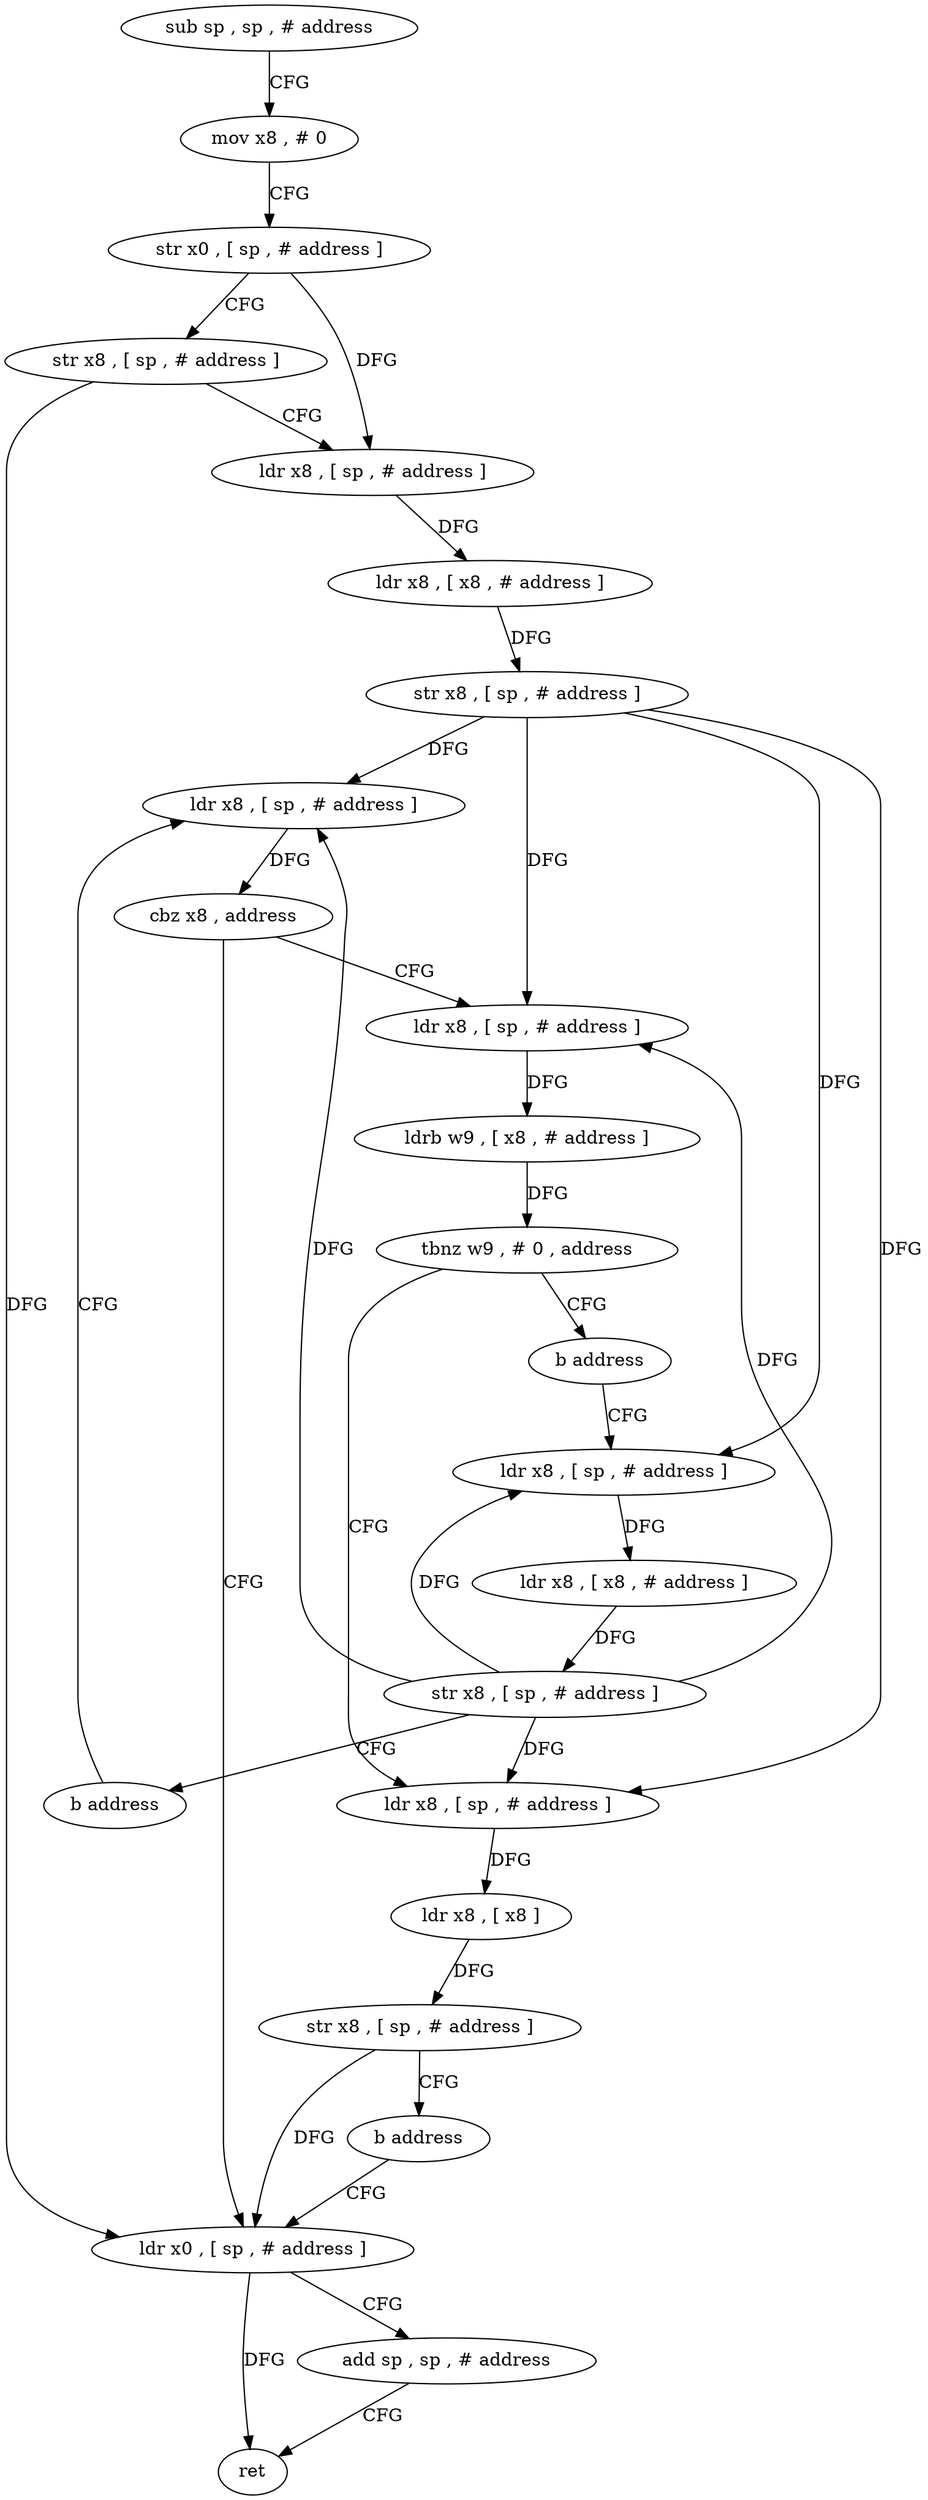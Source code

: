 digraph "func" {
"93156" [label = "sub sp , sp , # address" ]
"93160" [label = "mov x8 , # 0" ]
"93164" [label = "str x0 , [ sp , # address ]" ]
"93168" [label = "str x8 , [ sp , # address ]" ]
"93172" [label = "ldr x8 , [ sp , # address ]" ]
"93176" [label = "ldr x8 , [ x8 , # address ]" ]
"93180" [label = "str x8 , [ sp , # address ]" ]
"93184" [label = "ldr x8 , [ sp , # address ]" ]
"93240" [label = "ldr x0 , [ sp , # address ]" ]
"93244" [label = "add sp , sp , # address" ]
"93248" [label = "ret" ]
"93192" [label = "ldr x8 , [ sp , # address ]" ]
"93196" [label = "ldrb w9 , [ x8 , # address ]" ]
"93200" [label = "tbnz w9 , # 0 , address" ]
"93208" [label = "ldr x8 , [ sp , # address ]" ]
"93204" [label = "b address" ]
"93212" [label = "ldr x8 , [ x8 ]" ]
"93216" [label = "str x8 , [ sp , # address ]" ]
"93220" [label = "b address" ]
"93224" [label = "ldr x8 , [ sp , # address ]" ]
"93228" [label = "ldr x8 , [ x8 , # address ]" ]
"93232" [label = "str x8 , [ sp , # address ]" ]
"93236" [label = "b address" ]
"93188" [label = "cbz x8 , address" ]
"93156" -> "93160" [ label = "CFG" ]
"93160" -> "93164" [ label = "CFG" ]
"93164" -> "93168" [ label = "CFG" ]
"93164" -> "93172" [ label = "DFG" ]
"93168" -> "93172" [ label = "CFG" ]
"93168" -> "93240" [ label = "DFG" ]
"93172" -> "93176" [ label = "DFG" ]
"93176" -> "93180" [ label = "DFG" ]
"93180" -> "93184" [ label = "DFG" ]
"93180" -> "93192" [ label = "DFG" ]
"93180" -> "93208" [ label = "DFG" ]
"93180" -> "93224" [ label = "DFG" ]
"93184" -> "93188" [ label = "DFG" ]
"93240" -> "93244" [ label = "CFG" ]
"93240" -> "93248" [ label = "DFG" ]
"93244" -> "93248" [ label = "CFG" ]
"93192" -> "93196" [ label = "DFG" ]
"93196" -> "93200" [ label = "DFG" ]
"93200" -> "93208" [ label = "CFG" ]
"93200" -> "93204" [ label = "CFG" ]
"93208" -> "93212" [ label = "DFG" ]
"93204" -> "93224" [ label = "CFG" ]
"93212" -> "93216" [ label = "DFG" ]
"93216" -> "93220" [ label = "CFG" ]
"93216" -> "93240" [ label = "DFG" ]
"93220" -> "93240" [ label = "CFG" ]
"93224" -> "93228" [ label = "DFG" ]
"93228" -> "93232" [ label = "DFG" ]
"93232" -> "93236" [ label = "CFG" ]
"93232" -> "93184" [ label = "DFG" ]
"93232" -> "93192" [ label = "DFG" ]
"93232" -> "93208" [ label = "DFG" ]
"93232" -> "93224" [ label = "DFG" ]
"93236" -> "93184" [ label = "CFG" ]
"93188" -> "93240" [ label = "CFG" ]
"93188" -> "93192" [ label = "CFG" ]
}
